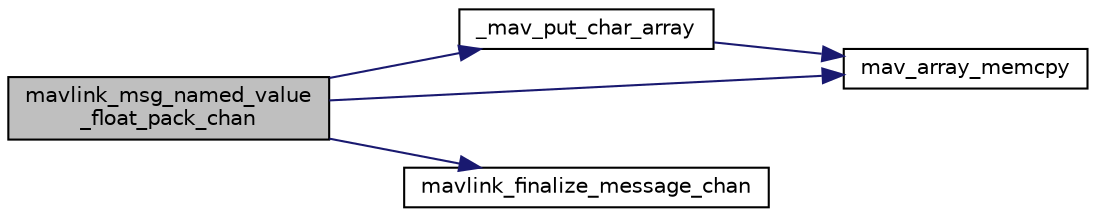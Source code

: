 digraph "mavlink_msg_named_value_float_pack_chan"
{
 // INTERACTIVE_SVG=YES
  edge [fontname="Helvetica",fontsize="10",labelfontname="Helvetica",labelfontsize="10"];
  node [fontname="Helvetica",fontsize="10",shape=record];
  rankdir="LR";
  Node1 [label="mavlink_msg_named_value\l_float_pack_chan",height=0.2,width=0.4,color="black", fillcolor="grey75", style="filled" fontcolor="black"];
  Node1 -> Node2 [color="midnightblue",fontsize="10",style="solid",fontname="Helvetica"];
  Node2 [label="_mav_put_char_array",height=0.2,width=0.4,color="black", fillcolor="white", style="filled",URL="$v0_89_2protocol_8h.html#a1e87b7f293e127478ca611644a7810b6"];
  Node2 -> Node3 [color="midnightblue",fontsize="10",style="solid",fontname="Helvetica"];
  Node3 [label="mav_array_memcpy",height=0.2,width=0.4,color="black", fillcolor="white", style="filled",URL="$v0_89_2protocol_8h.html#a4486c3d5854cac1cb6a0fb1cc5ba570c"];
  Node1 -> Node3 [color="midnightblue",fontsize="10",style="solid",fontname="Helvetica"];
  Node1 -> Node4 [color="midnightblue",fontsize="10",style="solid",fontname="Helvetica"];
  Node4 [label="mavlink_finalize_message_chan",height=0.2,width=0.4,color="black", fillcolor="white", style="filled",URL="$v0_89_2mavlink__helpers_8h.html#aa66131138fc02101dcc73b4b556ab422",tooltip="Finalize a MAVLink message with channel assignment. "];
}
